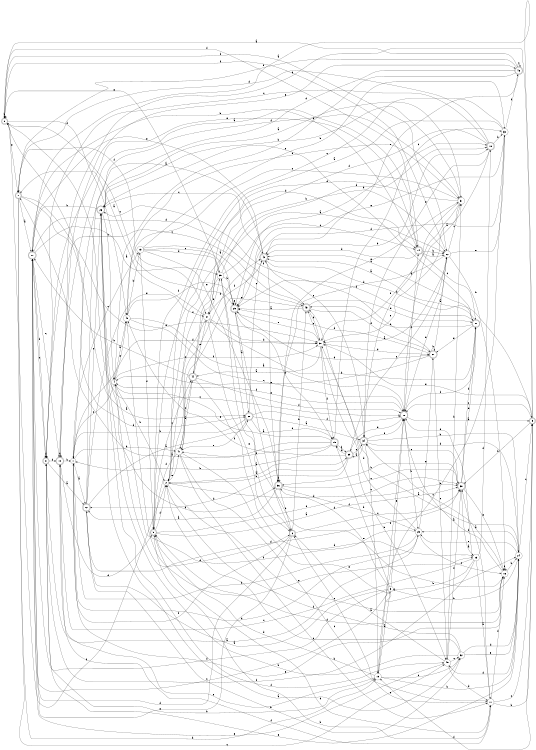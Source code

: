 digraph n38_4 {
__start0 [label="" shape="none"];

rankdir=LR;
size="8,5";

s0 [style="rounded,filled", color="black", fillcolor="white" shape="doublecircle", label="0"];
s1 [style="filled", color="black", fillcolor="white" shape="circle", label="1"];
s2 [style="filled", color="black", fillcolor="white" shape="circle", label="2"];
s3 [style="filled", color="black", fillcolor="white" shape="circle", label="3"];
s4 [style="filled", color="black", fillcolor="white" shape="circle", label="4"];
s5 [style="rounded,filled", color="black", fillcolor="white" shape="doublecircle", label="5"];
s6 [style="rounded,filled", color="black", fillcolor="white" shape="doublecircle", label="6"];
s7 [style="rounded,filled", color="black", fillcolor="white" shape="doublecircle", label="7"];
s8 [style="rounded,filled", color="black", fillcolor="white" shape="doublecircle", label="8"];
s9 [style="rounded,filled", color="black", fillcolor="white" shape="doublecircle", label="9"];
s10 [style="rounded,filled", color="black", fillcolor="white" shape="doublecircle", label="10"];
s11 [style="filled", color="black", fillcolor="white" shape="circle", label="11"];
s12 [style="rounded,filled", color="black", fillcolor="white" shape="doublecircle", label="12"];
s13 [style="filled", color="black", fillcolor="white" shape="circle", label="13"];
s14 [style="rounded,filled", color="black", fillcolor="white" shape="doublecircle", label="14"];
s15 [style="rounded,filled", color="black", fillcolor="white" shape="doublecircle", label="15"];
s16 [style="filled", color="black", fillcolor="white" shape="circle", label="16"];
s17 [style="rounded,filled", color="black", fillcolor="white" shape="doublecircle", label="17"];
s18 [style="rounded,filled", color="black", fillcolor="white" shape="doublecircle", label="18"];
s19 [style="filled", color="black", fillcolor="white" shape="circle", label="19"];
s20 [style="rounded,filled", color="black", fillcolor="white" shape="doublecircle", label="20"];
s21 [style="rounded,filled", color="black", fillcolor="white" shape="doublecircle", label="21"];
s22 [style="filled", color="black", fillcolor="white" shape="circle", label="22"];
s23 [style="filled", color="black", fillcolor="white" shape="circle", label="23"];
s24 [style="filled", color="black", fillcolor="white" shape="circle", label="24"];
s25 [style="filled", color="black", fillcolor="white" shape="circle", label="25"];
s26 [style="rounded,filled", color="black", fillcolor="white" shape="doublecircle", label="26"];
s27 [style="rounded,filled", color="black", fillcolor="white" shape="doublecircle", label="27"];
s28 [style="rounded,filled", color="black", fillcolor="white" shape="doublecircle", label="28"];
s29 [style="rounded,filled", color="black", fillcolor="white" shape="doublecircle", label="29"];
s30 [style="filled", color="black", fillcolor="white" shape="circle", label="30"];
s31 [style="filled", color="black", fillcolor="white" shape="circle", label="31"];
s32 [style="filled", color="black", fillcolor="white" shape="circle", label="32"];
s33 [style="filled", color="black", fillcolor="white" shape="circle", label="33"];
s34 [style="rounded,filled", color="black", fillcolor="white" shape="doublecircle", label="34"];
s35 [style="filled", color="black", fillcolor="white" shape="circle", label="35"];
s36 [style="rounded,filled", color="black", fillcolor="white" shape="doublecircle", label="36"];
s37 [style="filled", color="black", fillcolor="white" shape="circle", label="37"];
s38 [style="rounded,filled", color="black", fillcolor="white" shape="doublecircle", label="38"];
s39 [style="rounded,filled", color="black", fillcolor="white" shape="doublecircle", label="39"];
s40 [style="filled", color="black", fillcolor="white" shape="circle", label="40"];
s41 [style="filled", color="black", fillcolor="white" shape="circle", label="41"];
s42 [style="rounded,filled", color="black", fillcolor="white" shape="doublecircle", label="42"];
s43 [style="rounded,filled", color="black", fillcolor="white" shape="doublecircle", label="43"];
s44 [style="rounded,filled", color="black", fillcolor="white" shape="doublecircle", label="44"];
s45 [style="filled", color="black", fillcolor="white" shape="circle", label="45"];
s46 [style="rounded,filled", color="black", fillcolor="white" shape="doublecircle", label="46"];
s0 -> s28 [label="a"];
s0 -> s0 [label="b"];
s0 -> s20 [label="c"];
s0 -> s40 [label="d"];
s0 -> s7 [label="e"];
s0 -> s22 [label="f"];
s1 -> s12 [label="a"];
s1 -> s41 [label="b"];
s1 -> s13 [label="c"];
s1 -> s25 [label="d"];
s1 -> s16 [label="e"];
s1 -> s30 [label="f"];
s2 -> s39 [label="a"];
s2 -> s22 [label="b"];
s2 -> s16 [label="c"];
s2 -> s38 [label="d"];
s2 -> s41 [label="e"];
s2 -> s0 [label="f"];
s3 -> s12 [label="a"];
s3 -> s15 [label="b"];
s3 -> s17 [label="c"];
s3 -> s36 [label="d"];
s3 -> s20 [label="e"];
s3 -> s17 [label="f"];
s4 -> s40 [label="a"];
s4 -> s2 [label="b"];
s4 -> s1 [label="c"];
s4 -> s6 [label="d"];
s4 -> s40 [label="e"];
s4 -> s30 [label="f"];
s5 -> s38 [label="a"];
s5 -> s11 [label="b"];
s5 -> s44 [label="c"];
s5 -> s14 [label="d"];
s5 -> s38 [label="e"];
s5 -> s2 [label="f"];
s6 -> s29 [label="a"];
s6 -> s43 [label="b"];
s6 -> s38 [label="c"];
s6 -> s17 [label="d"];
s6 -> s17 [label="e"];
s6 -> s1 [label="f"];
s7 -> s17 [label="a"];
s7 -> s19 [label="b"];
s7 -> s45 [label="c"];
s7 -> s28 [label="d"];
s7 -> s30 [label="e"];
s7 -> s37 [label="f"];
s8 -> s12 [label="a"];
s8 -> s19 [label="b"];
s8 -> s17 [label="c"];
s8 -> s10 [label="d"];
s8 -> s24 [label="e"];
s8 -> s8 [label="f"];
s9 -> s17 [label="a"];
s9 -> s38 [label="b"];
s9 -> s20 [label="c"];
s9 -> s10 [label="d"];
s9 -> s30 [label="e"];
s9 -> s19 [label="f"];
s10 -> s14 [label="a"];
s10 -> s1 [label="b"];
s10 -> s10 [label="c"];
s10 -> s5 [label="d"];
s10 -> s46 [label="e"];
s10 -> s11 [label="f"];
s11 -> s38 [label="a"];
s11 -> s9 [label="b"];
s11 -> s9 [label="c"];
s11 -> s5 [label="d"];
s11 -> s6 [label="e"];
s11 -> s16 [label="f"];
s12 -> s28 [label="a"];
s12 -> s32 [label="b"];
s12 -> s26 [label="c"];
s12 -> s38 [label="d"];
s12 -> s37 [label="e"];
s12 -> s31 [label="f"];
s13 -> s43 [label="a"];
s13 -> s33 [label="b"];
s13 -> s29 [label="c"];
s13 -> s35 [label="d"];
s13 -> s36 [label="e"];
s13 -> s5 [label="f"];
s14 -> s22 [label="a"];
s14 -> s22 [label="b"];
s14 -> s21 [label="c"];
s14 -> s42 [label="d"];
s14 -> s8 [label="e"];
s14 -> s0 [label="f"];
s15 -> s7 [label="a"];
s15 -> s1 [label="b"];
s15 -> s33 [label="c"];
s15 -> s41 [label="d"];
s15 -> s4 [label="e"];
s15 -> s39 [label="f"];
s16 -> s20 [label="a"];
s16 -> s24 [label="b"];
s16 -> s34 [label="c"];
s16 -> s5 [label="d"];
s16 -> s35 [label="e"];
s16 -> s16 [label="f"];
s17 -> s35 [label="a"];
s17 -> s14 [label="b"];
s17 -> s10 [label="c"];
s17 -> s43 [label="d"];
s17 -> s42 [label="e"];
s17 -> s8 [label="f"];
s18 -> s20 [label="a"];
s18 -> s33 [label="b"];
s18 -> s8 [label="c"];
s18 -> s7 [label="d"];
s18 -> s34 [label="e"];
s18 -> s37 [label="f"];
s19 -> s3 [label="a"];
s19 -> s24 [label="b"];
s19 -> s32 [label="c"];
s19 -> s5 [label="d"];
s19 -> s10 [label="e"];
s19 -> s20 [label="f"];
s20 -> s9 [label="a"];
s20 -> s25 [label="b"];
s20 -> s14 [label="c"];
s20 -> s39 [label="d"];
s20 -> s22 [label="e"];
s20 -> s4 [label="f"];
s21 -> s42 [label="a"];
s21 -> s43 [label="b"];
s21 -> s42 [label="c"];
s21 -> s29 [label="d"];
s21 -> s27 [label="e"];
s21 -> s20 [label="f"];
s22 -> s30 [label="a"];
s22 -> s16 [label="b"];
s22 -> s31 [label="c"];
s22 -> s36 [label="d"];
s22 -> s33 [label="e"];
s22 -> s0 [label="f"];
s23 -> s11 [label="a"];
s23 -> s3 [label="b"];
s23 -> s10 [label="c"];
s23 -> s18 [label="d"];
s23 -> s20 [label="e"];
s23 -> s8 [label="f"];
s24 -> s30 [label="a"];
s24 -> s3 [label="b"];
s24 -> s9 [label="c"];
s24 -> s45 [label="d"];
s24 -> s25 [label="e"];
s24 -> s25 [label="f"];
s25 -> s8 [label="a"];
s25 -> s1 [label="b"];
s25 -> s16 [label="c"];
s25 -> s43 [label="d"];
s25 -> s27 [label="e"];
s25 -> s4 [label="f"];
s26 -> s31 [label="a"];
s26 -> s17 [label="b"];
s26 -> s4 [label="c"];
s26 -> s36 [label="d"];
s26 -> s21 [label="e"];
s26 -> s45 [label="f"];
s27 -> s22 [label="a"];
s27 -> s27 [label="b"];
s27 -> s45 [label="c"];
s27 -> s29 [label="d"];
s27 -> s4 [label="e"];
s27 -> s26 [label="f"];
s28 -> s34 [label="a"];
s28 -> s1 [label="b"];
s28 -> s42 [label="c"];
s28 -> s15 [label="d"];
s28 -> s41 [label="e"];
s28 -> s20 [label="f"];
s29 -> s28 [label="a"];
s29 -> s18 [label="b"];
s29 -> s0 [label="c"];
s29 -> s27 [label="d"];
s29 -> s29 [label="e"];
s29 -> s15 [label="f"];
s30 -> s44 [label="a"];
s30 -> s45 [label="b"];
s30 -> s43 [label="c"];
s30 -> s27 [label="d"];
s30 -> s29 [label="e"];
s30 -> s15 [label="f"];
s31 -> s34 [label="a"];
s31 -> s26 [label="b"];
s31 -> s40 [label="c"];
s31 -> s44 [label="d"];
s31 -> s30 [label="e"];
s31 -> s30 [label="f"];
s32 -> s26 [label="a"];
s32 -> s26 [label="b"];
s32 -> s2 [label="c"];
s32 -> s24 [label="d"];
s32 -> s24 [label="e"];
s32 -> s2 [label="f"];
s33 -> s2 [label="a"];
s33 -> s19 [label="b"];
s33 -> s5 [label="c"];
s33 -> s29 [label="d"];
s33 -> s29 [label="e"];
s33 -> s46 [label="f"];
s34 -> s39 [label="a"];
s34 -> s24 [label="b"];
s34 -> s19 [label="c"];
s34 -> s24 [label="d"];
s34 -> s42 [label="e"];
s34 -> s20 [label="f"];
s35 -> s6 [label="a"];
s35 -> s29 [label="b"];
s35 -> s14 [label="c"];
s35 -> s18 [label="d"];
s35 -> s0 [label="e"];
s35 -> s2 [label="f"];
s36 -> s12 [label="a"];
s36 -> s6 [label="b"];
s36 -> s38 [label="c"];
s36 -> s36 [label="d"];
s36 -> s31 [label="e"];
s36 -> s25 [label="f"];
s37 -> s7 [label="a"];
s37 -> s21 [label="b"];
s37 -> s2 [label="c"];
s37 -> s30 [label="d"];
s37 -> s6 [label="e"];
s37 -> s35 [label="f"];
s38 -> s23 [label="a"];
s38 -> s36 [label="b"];
s38 -> s34 [label="c"];
s38 -> s21 [label="d"];
s38 -> s16 [label="e"];
s38 -> s21 [label="f"];
s39 -> s15 [label="a"];
s39 -> s2 [label="b"];
s39 -> s22 [label="c"];
s39 -> s12 [label="d"];
s39 -> s34 [label="e"];
s39 -> s40 [label="f"];
s40 -> s20 [label="a"];
s40 -> s13 [label="b"];
s40 -> s20 [label="c"];
s40 -> s31 [label="d"];
s40 -> s23 [label="e"];
s40 -> s29 [label="f"];
s41 -> s44 [label="a"];
s41 -> s11 [label="b"];
s41 -> s11 [label="c"];
s41 -> s42 [label="d"];
s41 -> s24 [label="e"];
s41 -> s5 [label="f"];
s42 -> s1 [label="a"];
s42 -> s18 [label="b"];
s42 -> s26 [label="c"];
s42 -> s9 [label="d"];
s42 -> s36 [label="e"];
s42 -> s37 [label="f"];
s43 -> s29 [label="a"];
s43 -> s30 [label="b"];
s43 -> s8 [label="c"];
s43 -> s21 [label="d"];
s43 -> s41 [label="e"];
s43 -> s27 [label="f"];
s44 -> s22 [label="a"];
s44 -> s17 [label="b"];
s44 -> s41 [label="c"];
s44 -> s23 [label="d"];
s44 -> s37 [label="e"];
s44 -> s20 [label="f"];
s45 -> s6 [label="a"];
s45 -> s31 [label="b"];
s45 -> s32 [label="c"];
s45 -> s11 [label="d"];
s45 -> s17 [label="e"];
s45 -> s38 [label="f"];
s46 -> s0 [label="a"];
s46 -> s4 [label="b"];
s46 -> s46 [label="c"];
s46 -> s26 [label="d"];
s46 -> s42 [label="e"];
s46 -> s7 [label="f"];

}